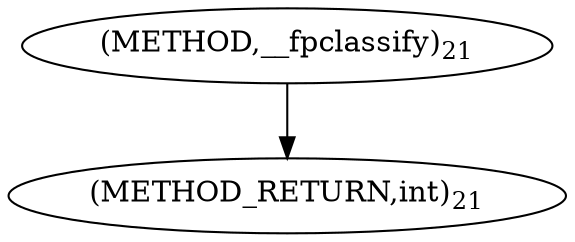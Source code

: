 digraph "__fpclassify" {  
"6220" [label = <(METHOD,__fpclassify)<SUB>21</SUB>> ]
"6222" [label = <(METHOD_RETURN,int)<SUB>21</SUB>> ]
  "6220" -> "6222" 
}
